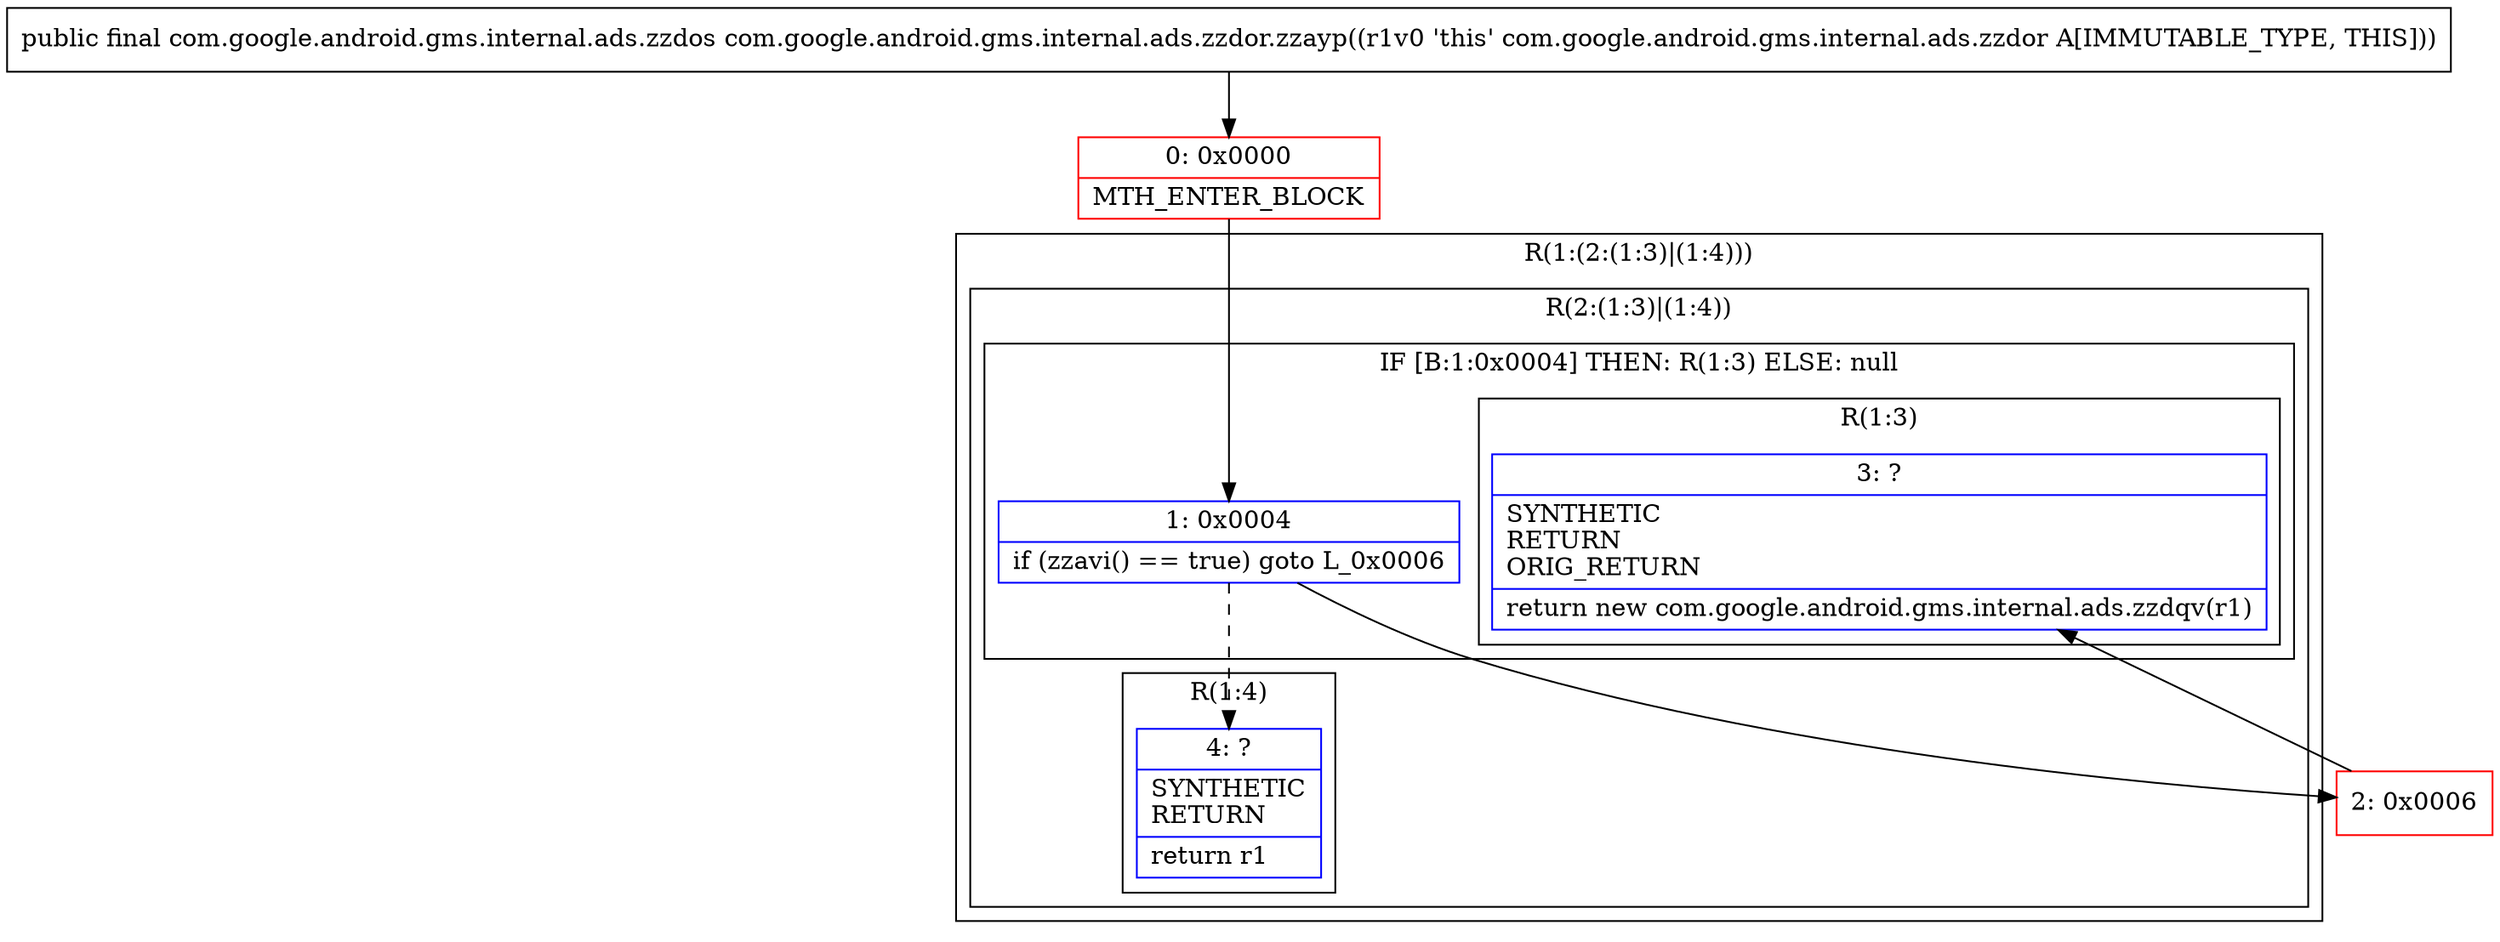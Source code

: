 digraph "CFG forcom.google.android.gms.internal.ads.zzdor.zzayp()Lcom\/google\/android\/gms\/internal\/ads\/zzdos;" {
subgraph cluster_Region_1127921173 {
label = "R(1:(2:(1:3)|(1:4)))";
node [shape=record,color=blue];
subgraph cluster_Region_1303978386 {
label = "R(2:(1:3)|(1:4))";
node [shape=record,color=blue];
subgraph cluster_IfRegion_675894950 {
label = "IF [B:1:0x0004] THEN: R(1:3) ELSE: null";
node [shape=record,color=blue];
Node_1 [shape=record,label="{1\:\ 0x0004|if (zzavi() == true) goto L_0x0006\l}"];
subgraph cluster_Region_634038901 {
label = "R(1:3)";
node [shape=record,color=blue];
Node_3 [shape=record,label="{3\:\ ?|SYNTHETIC\lRETURN\lORIG_RETURN\l|return new com.google.android.gms.internal.ads.zzdqv(r1)\l}"];
}
}
subgraph cluster_Region_861285063 {
label = "R(1:4)";
node [shape=record,color=blue];
Node_4 [shape=record,label="{4\:\ ?|SYNTHETIC\lRETURN\l|return r1\l}"];
}
}
}
Node_0 [shape=record,color=red,label="{0\:\ 0x0000|MTH_ENTER_BLOCK\l}"];
Node_2 [shape=record,color=red,label="{2\:\ 0x0006}"];
MethodNode[shape=record,label="{public final com.google.android.gms.internal.ads.zzdos com.google.android.gms.internal.ads.zzdor.zzayp((r1v0 'this' com.google.android.gms.internal.ads.zzdor A[IMMUTABLE_TYPE, THIS])) }"];
MethodNode -> Node_0;
Node_1 -> Node_2;
Node_1 -> Node_4[style=dashed];
Node_0 -> Node_1;
Node_2 -> Node_3;
}

